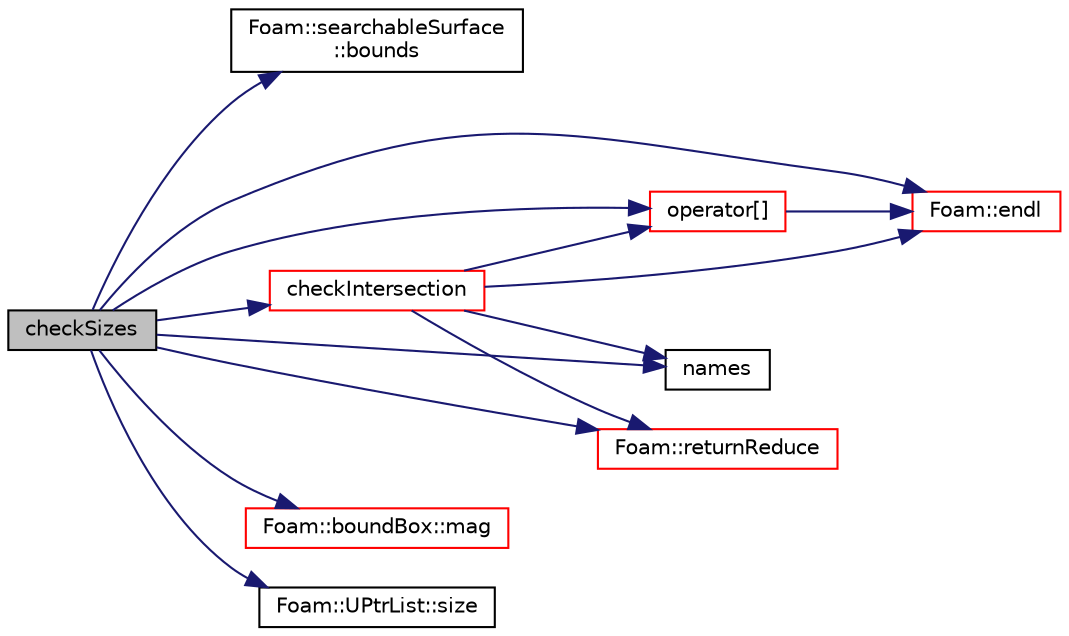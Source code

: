 digraph "checkSizes"
{
  bgcolor="transparent";
  edge [fontname="Helvetica",fontsize="10",labelfontname="Helvetica",labelfontsize="10"];
  node [fontname="Helvetica",fontsize="10",shape=record];
  rankdir="LR";
  Node983 [label="checkSizes",height=0.2,width=0.4,color="black", fillcolor="grey75", style="filled", fontcolor="black"];
  Node983 -> Node984 [color="midnightblue",fontsize="10",style="solid",fontname="Helvetica"];
  Node984 [label="Foam::searchableSurface\l::bounds",height=0.2,width=0.4,color="black",URL="$a26369.html#af0b8fd78dbff2bbd5d76f5c2e8569fbe",tooltip="Return const reference to boundBox. "];
  Node983 -> Node985 [color="midnightblue",fontsize="10",style="solid",fontname="Helvetica"];
  Node985 [label="checkIntersection",height=0.2,width=0.4,color="red",URL="$a26381.html#a118c3d97579d6c8dd0b8618575782bb5",tooltip="Do surfaces self-intersect or intersect others. "];
  Node985 -> Node986 [color="midnightblue",fontsize="10",style="solid",fontname="Helvetica"];
  Node986 [label="Foam::endl",height=0.2,width=0.4,color="red",URL="$a21851.html#a2db8fe02a0d3909e9351bb4275b23ce4",tooltip="Add newline and flush stream. "];
  Node985 -> Node988 [color="midnightblue",fontsize="10",style="solid",fontname="Helvetica"];
  Node988 [label="operator[]",height=0.2,width=0.4,color="red",URL="$a26381.html#a7688f42df60462606ca8fa3ac04c8679",tooltip="Return const reference to searchableSurface by name. "];
  Node988 -> Node986 [color="midnightblue",fontsize="10",style="solid",fontname="Helvetica"];
  Node985 -> Node1054 [color="midnightblue",fontsize="10",style="solid",fontname="Helvetica"];
  Node1054 [label="names",height=0.2,width=0.4,color="black",URL="$a26381.html#a27d373299f0deccc315cf7b63994d8f9"];
  Node985 -> Node1066 [color="midnightblue",fontsize="10",style="solid",fontname="Helvetica"];
  Node1066 [label="Foam::returnReduce",height=0.2,width=0.4,color="red",URL="$a21851.html#a8d528a67d2a9c6fe4fb94bc86872624b"];
  Node983 -> Node986 [color="midnightblue",fontsize="10",style="solid",fontname="Helvetica"];
  Node983 -> Node1109 [color="midnightblue",fontsize="10",style="solid",fontname="Helvetica"];
  Node1109 [label="Foam::boundBox::mag",height=0.2,width=0.4,color="red",URL="$a28253.html#a9b53370021569e27db1ddfb33196232f",tooltip="The magnitude of the bounding box span. "];
  Node983 -> Node1054 [color="midnightblue",fontsize="10",style="solid",fontname="Helvetica"];
  Node983 -> Node988 [color="midnightblue",fontsize="10",style="solid",fontname="Helvetica"];
  Node983 -> Node1066 [color="midnightblue",fontsize="10",style="solid",fontname="Helvetica"];
  Node983 -> Node1085 [color="midnightblue",fontsize="10",style="solid",fontname="Helvetica"];
  Node1085 [label="Foam::UPtrList::size",height=0.2,width=0.4,color="black",URL="$a27101.html#a47b3bf30da1eb3ab8076b5fbe00e0494",tooltip="Return the number of elements in the UPtrList. "];
}
